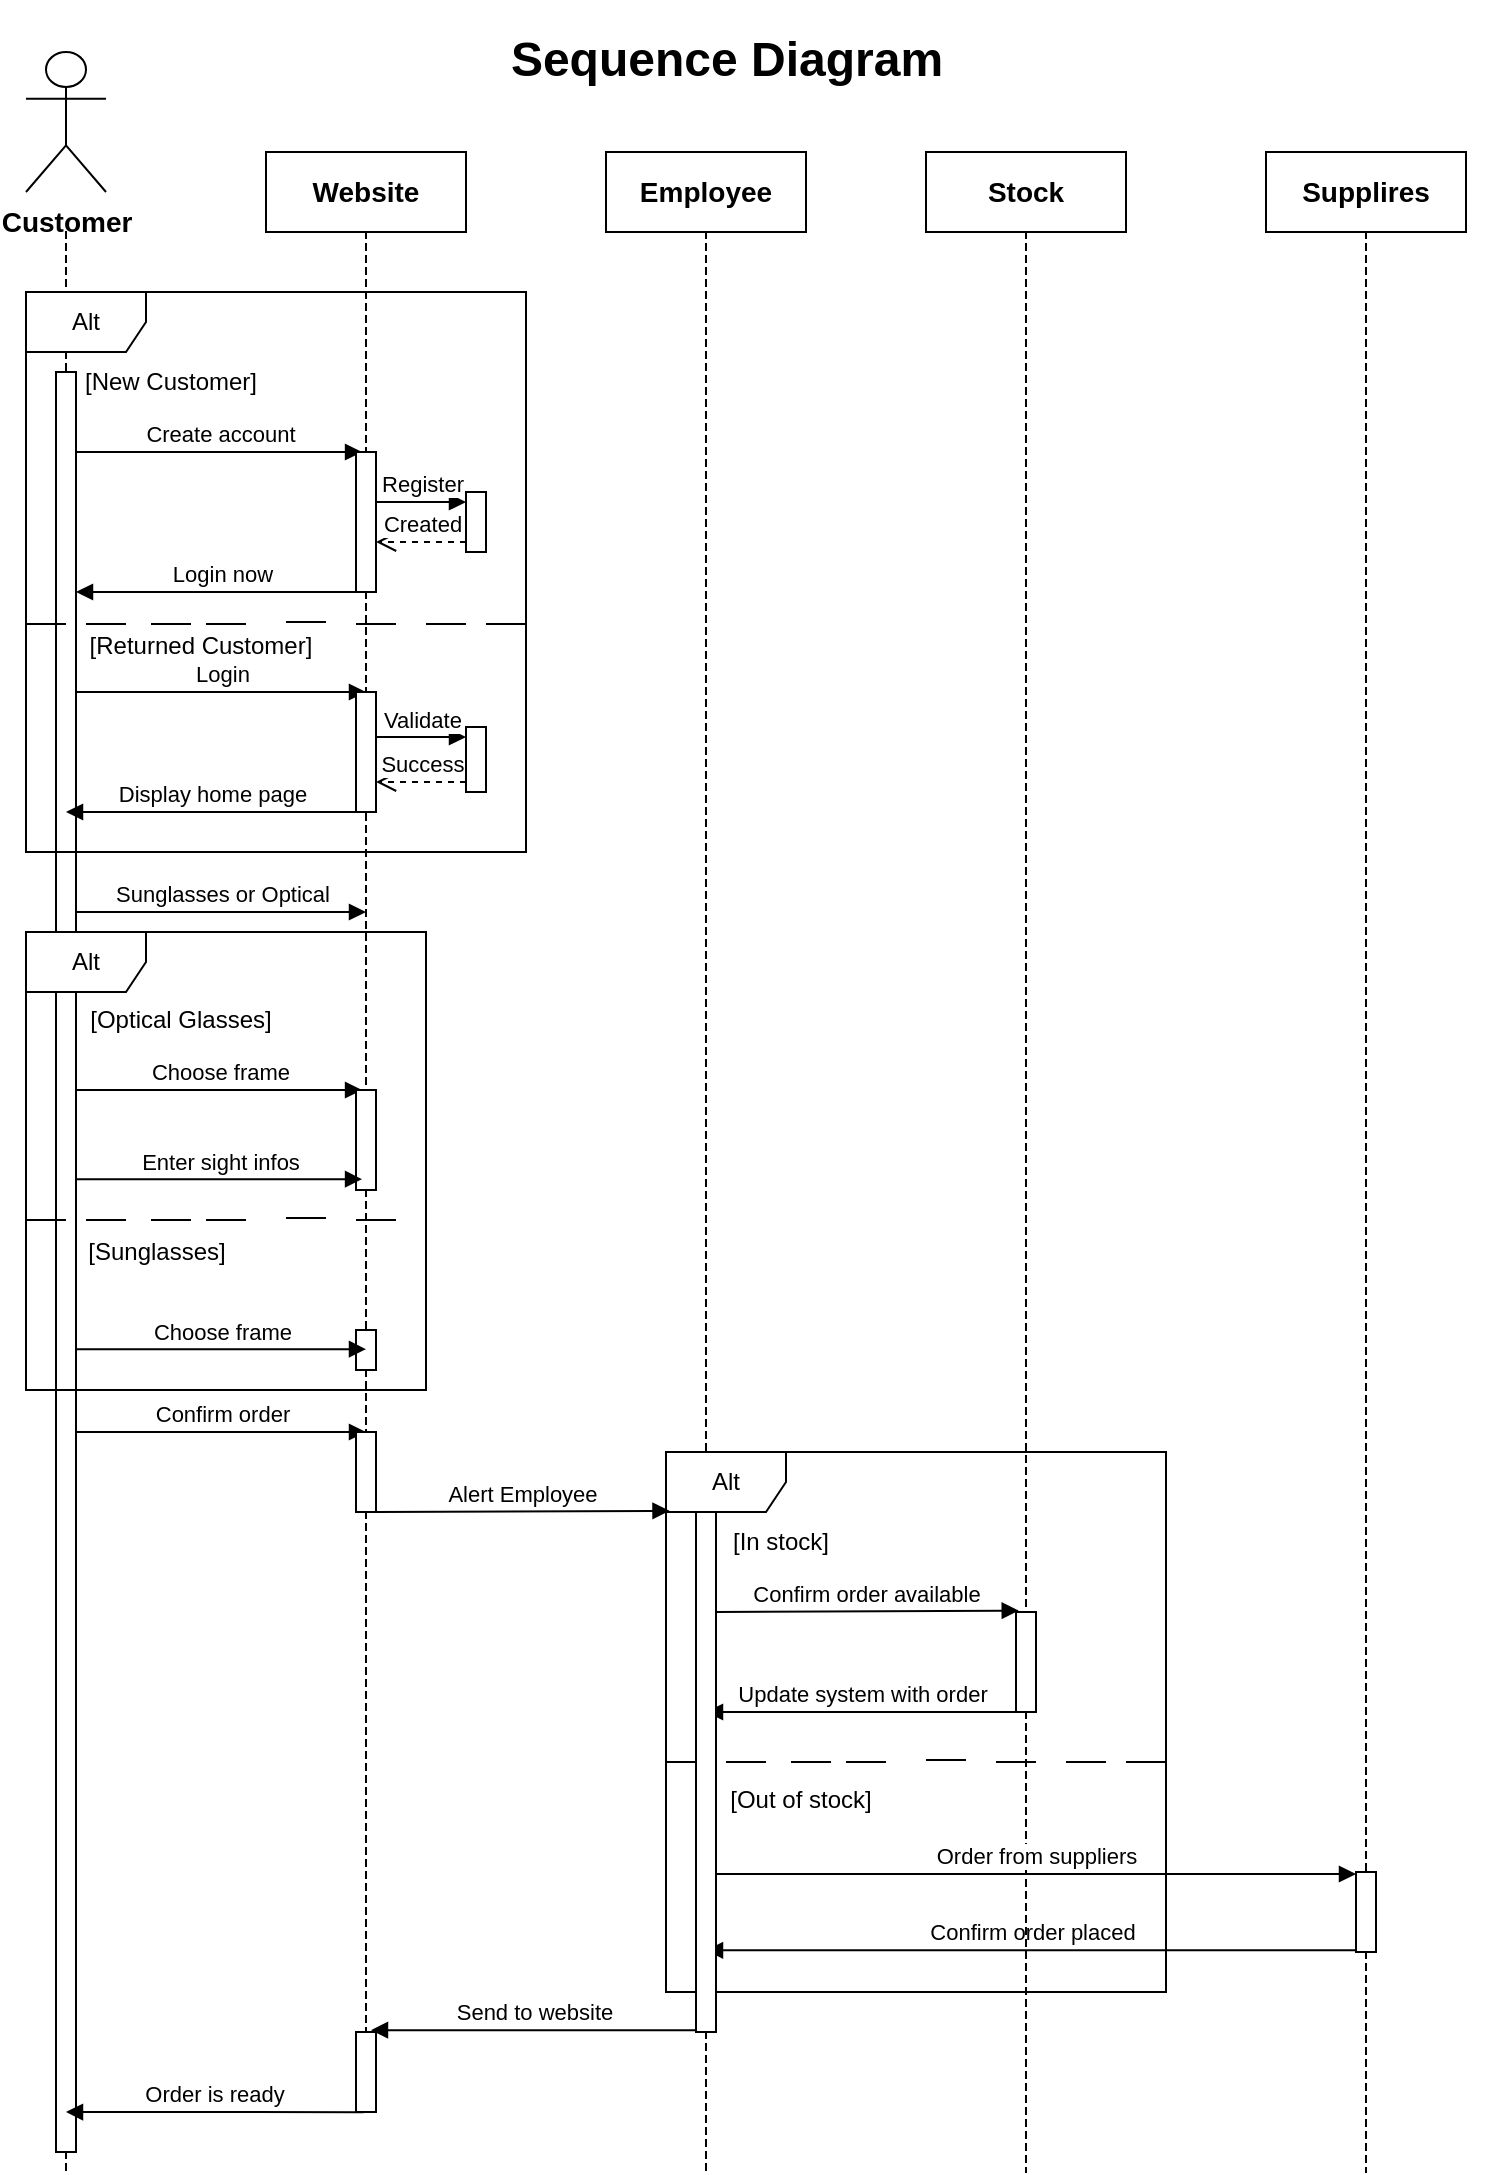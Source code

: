 <mxfile version="24.4.0" type="github">
  <diagram name="Page-1" id="s389JHU22pq62tvGNz7s">
    <mxGraphModel dx="1210" dy="655" grid="0" gridSize="10" guides="1" tooltips="1" connect="1" arrows="1" fold="1" page="1" pageScale="1" pageWidth="850" pageHeight="1100" math="0" shadow="0">
      <root>
        <mxCell id="0" />
        <mxCell id="1" parent="0" />
        <mxCell id="NwadczwcxvRFiEC0I1xU-1" value="&lt;font style=&quot;font-size: 14px;&quot;&gt;&lt;b&gt;Customer&lt;/b&gt;&lt;/font&gt;" style="shape=umlActor;verticalLabelPosition=bottom;verticalAlign=top;html=1;outlineConnect=0;" parent="1" vertex="1">
          <mxGeometry x="60" y="30" width="40" height="70" as="geometry" />
        </mxCell>
        <mxCell id="NwadczwcxvRFiEC0I1xU-6" value="&lt;font style=&quot;font-size: 14px;&quot;&gt;&lt;b&gt;Website&lt;/b&gt;&lt;/font&gt;" style="rounded=0;whiteSpace=wrap;html=1;" parent="1" vertex="1">
          <mxGeometry x="180" y="80" width="100" height="40" as="geometry" />
        </mxCell>
        <mxCell id="NwadczwcxvRFiEC0I1xU-7" value="&lt;font style=&quot;font-size: 14px;&quot;&gt;&lt;b&gt;Employee&lt;/b&gt;&lt;/font&gt;" style="rounded=0;whiteSpace=wrap;html=1;" parent="1" vertex="1">
          <mxGeometry x="350" y="80" width="100" height="40" as="geometry" />
        </mxCell>
        <mxCell id="NwadczwcxvRFiEC0I1xU-9" value="&lt;b&gt;&lt;font style=&quot;font-size: 14px;&quot;&gt;Stock&lt;/font&gt;&lt;/b&gt;" style="rounded=0;whiteSpace=wrap;html=1;" parent="1" vertex="1">
          <mxGeometry x="510" y="80" width="100" height="40" as="geometry" />
        </mxCell>
        <mxCell id="NwadczwcxvRFiEC0I1xU-12" value="&lt;div&gt;&lt;font style=&quot;font-size: 14px;&quot;&gt;&lt;b&gt;Supplires&lt;/b&gt;&lt;/font&gt;&lt;/div&gt;" style="rounded=0;whiteSpace=wrap;html=1;" parent="1" vertex="1">
          <mxGeometry x="680" y="80" width="100" height="40" as="geometry" />
        </mxCell>
        <mxCell id="NwadczwcxvRFiEC0I1xU-15" value="" style="shape=partialRectangle;fillColor=none;align=left;verticalAlign=middle;strokeColor=none;spacingLeft=34;rotatable=0;points=[[0,0.5],[1,0.5]];portConstraint=eastwest;dropTarget=0;" parent="1" vertex="1">
          <mxGeometry x="50" y="120" width="90" height="70" as="geometry" />
        </mxCell>
        <mxCell id="NwadczwcxvRFiEC0I1xU-16" value="" style="shape=partialRectangle;top=0;left=0;bottom=0;fillColor=none;stokeWidth=1;dashed=1;align=left;verticalAlign=middle;spacingLeft=4;spacingRight=4;overflow=hidden;rotatable=0;points=[];portConstraint=eastwest;part=1;" parent="NwadczwcxvRFiEC0I1xU-15" vertex="1" connectable="0">
          <mxGeometry width="30" height="70" as="geometry" />
        </mxCell>
        <mxCell id="NwadczwcxvRFiEC0I1xU-17" value="" style="html=1;points=[[0,0,0,0,5],[0,1,0,0,-5],[1,0,0,0,5],[1,1,0,0,-5]];perimeter=orthogonalPerimeter;outlineConnect=0;targetShapes=umlLifeline;portConstraint=eastwest;newEdgeStyle={&quot;curved&quot;:0,&quot;rounded&quot;:0};" parent="1" vertex="1">
          <mxGeometry x="75" y="190" width="10" height="890" as="geometry" />
        </mxCell>
        <mxCell id="NwadczwcxvRFiEC0I1xU-19" value="" style="shape=partialRectangle;fillColor=none;align=left;verticalAlign=middle;strokeColor=none;spacingLeft=34;rotatable=0;points=[[0,0.5],[1,0.5]];portConstraint=eastwest;dropTarget=0;" parent="1" vertex="1">
          <mxGeometry x="50" y="1080" width="90" height="10" as="geometry" />
        </mxCell>
        <mxCell id="NwadczwcxvRFiEC0I1xU-20" value="" style="shape=partialRectangle;top=0;left=0;bottom=0;fillColor=none;stokeWidth=1;dashed=1;align=left;verticalAlign=middle;spacingLeft=4;spacingRight=4;overflow=hidden;rotatable=0;points=[];portConstraint=eastwest;part=1;" parent="NwadczwcxvRFiEC0I1xU-19" vertex="1" connectable="0">
          <mxGeometry width="30" height="10" as="geometry" />
        </mxCell>
        <mxCell id="NwadczwcxvRFiEC0I1xU-21" value="" style="shape=partialRectangle;fillColor=none;align=left;verticalAlign=middle;strokeColor=none;spacingLeft=34;rotatable=0;points=[[0,0.5],[1,0.5]];portConstraint=eastwest;dropTarget=0;" parent="1" vertex="1">
          <mxGeometry x="200" y="120" width="90" height="110" as="geometry" />
        </mxCell>
        <mxCell id="NwadczwcxvRFiEC0I1xU-22" value="" style="shape=partialRectangle;top=0;left=0;bottom=0;fillColor=none;stokeWidth=1;dashed=1;align=left;verticalAlign=middle;spacingLeft=4;spacingRight=4;overflow=hidden;rotatable=0;points=[];portConstraint=eastwest;part=1;" parent="NwadczwcxvRFiEC0I1xU-21" vertex="1" connectable="0">
          <mxGeometry width="30" height="110" as="geometry" />
        </mxCell>
        <mxCell id="NwadczwcxvRFiEC0I1xU-26" value="Alt" style="shape=umlFrame;whiteSpace=wrap;html=1;pointerEvents=0;" parent="1" vertex="1">
          <mxGeometry x="60" y="150" width="250" height="280" as="geometry" />
        </mxCell>
        <mxCell id="NwadczwcxvRFiEC0I1xU-28" value="Create account" style="html=1;verticalAlign=bottom;endArrow=block;curved=0;rounded=0;entryX=0.367;entryY=1;entryDx=0;entryDy=0;entryPerimeter=0;" parent="1" edge="1">
          <mxGeometry width="80" relative="1" as="geometry">
            <mxPoint x="85" y="230" as="sourcePoint" />
            <mxPoint x="228.03" y="230" as="targetPoint" />
          </mxGeometry>
        </mxCell>
        <mxCell id="NwadczwcxvRFiEC0I1xU-29" value="" style="html=1;points=[[0,0,0,0,5],[0,1,0,0,-5],[1,0,0,0,5],[1,1,0,0,-5]];perimeter=orthogonalPerimeter;outlineConnect=0;targetShapes=umlLifeline;portConstraint=eastwest;newEdgeStyle={&quot;curved&quot;:0,&quot;rounded&quot;:0};" parent="1" vertex="1">
          <mxGeometry x="225" y="230" width="10" height="70" as="geometry" />
        </mxCell>
        <mxCell id="NwadczwcxvRFiEC0I1xU-30" value="Login now" style="html=1;verticalAlign=bottom;endArrow=block;curved=0;rounded=0;" parent="1" edge="1">
          <mxGeometry width="80" relative="1" as="geometry">
            <mxPoint x="230" y="300" as="sourcePoint" />
            <mxPoint x="85" y="300" as="targetPoint" />
          </mxGeometry>
        </mxCell>
        <mxCell id="NwadczwcxvRFiEC0I1xU-31" value="" style="html=1;points=[[0,0,0,0,5],[0,1,0,0,-5],[1,0,0,0,5],[1,1,0,0,-5]];perimeter=orthogonalPerimeter;outlineConnect=0;targetShapes=umlLifeline;portConstraint=eastwest;newEdgeStyle={&quot;curved&quot;:0,&quot;rounded&quot;:0};" parent="1" vertex="1">
          <mxGeometry x="280" y="250" width="10" height="30" as="geometry" />
        </mxCell>
        <mxCell id="NwadczwcxvRFiEC0I1xU-32" value="Register" style="html=1;verticalAlign=bottom;endArrow=block;curved=0;rounded=0;entryX=0;entryY=0;entryDx=0;entryDy=5;" parent="1" source="NwadczwcxvRFiEC0I1xU-29" target="NwadczwcxvRFiEC0I1xU-31" edge="1">
          <mxGeometry relative="1" as="geometry">
            <mxPoint x="230" y="240" as="sourcePoint" />
          </mxGeometry>
        </mxCell>
        <mxCell id="NwadczwcxvRFiEC0I1xU-33" value="Created" style="html=1;verticalAlign=bottom;endArrow=open;dashed=1;endSize=8;curved=0;rounded=0;exitX=0;exitY=1;exitDx=0;exitDy=-5;" parent="1" source="NwadczwcxvRFiEC0I1xU-31" target="NwadczwcxvRFiEC0I1xU-29" edge="1">
          <mxGeometry relative="1" as="geometry">
            <mxPoint x="230" y="310" as="targetPoint" />
          </mxGeometry>
        </mxCell>
        <mxCell id="NwadczwcxvRFiEC0I1xU-40" value="[New Customer]" style="text;html=1;align=center;verticalAlign=middle;whiteSpace=wrap;rounded=0;" parent="1" vertex="1">
          <mxGeometry x="85" y="180" width="95" height="30" as="geometry" />
        </mxCell>
        <mxCell id="NwadczwcxvRFiEC0I1xU-41" value="[Returned Customer]" style="text;html=1;align=center;verticalAlign=middle;whiteSpace=wrap;rounded=0;" parent="1" vertex="1">
          <mxGeometry x="85" y="312" width="125" height="30" as="geometry" />
        </mxCell>
        <mxCell id="NwadczwcxvRFiEC0I1xU-43" value="Login" style="html=1;verticalAlign=bottom;endArrow=block;curved=0;rounded=0;" parent="1" edge="1">
          <mxGeometry width="80" relative="1" as="geometry">
            <mxPoint x="85" y="350" as="sourcePoint" />
            <mxPoint x="230" y="350" as="targetPoint" />
          </mxGeometry>
        </mxCell>
        <mxCell id="NwadczwcxvRFiEC0I1xU-44" value="" style="html=1;points=[[0,0,0,0,5],[0,1,0,0,-5],[1,0,0,0,5],[1,1,0,0,-5]];perimeter=orthogonalPerimeter;outlineConnect=0;targetShapes=umlLifeline;portConstraint=eastwest;newEdgeStyle={&quot;curved&quot;:0,&quot;rounded&quot;:0};" parent="1" vertex="1">
          <mxGeometry x="225" y="350" width="10" height="60" as="geometry" />
        </mxCell>
        <mxCell id="NwadczwcxvRFiEC0I1xU-46" value="Display home page" style="html=1;verticalAlign=bottom;endArrow=block;curved=0;rounded=0;" parent="1" edge="1">
          <mxGeometry width="80" relative="1" as="geometry">
            <mxPoint x="225" y="410" as="sourcePoint" />
            <mxPoint x="80" y="410" as="targetPoint" />
          </mxGeometry>
        </mxCell>
        <mxCell id="NwadczwcxvRFiEC0I1xU-48" value="" style="html=1;points=[[0,0,0,0,5],[0,1,0,0,-5],[1,0,0,0,5],[1,1,0,0,-5]];perimeter=orthogonalPerimeter;outlineConnect=0;targetShapes=umlLifeline;portConstraint=eastwest;newEdgeStyle={&quot;curved&quot;:0,&quot;rounded&quot;:0};" parent="1" vertex="1">
          <mxGeometry x="280" y="367.5" width="10" height="32.5" as="geometry" />
        </mxCell>
        <mxCell id="NwadczwcxvRFiEC0I1xU-49" value="Validate" style="html=1;verticalAlign=bottom;endArrow=block;curved=0;rounded=0;entryX=0;entryY=0;entryDx=0;entryDy=5;" parent="1" source="NwadczwcxvRFiEC0I1xU-44" target="NwadczwcxvRFiEC0I1xU-48" edge="1">
          <mxGeometry relative="1" as="geometry">
            <mxPoint x="240" y="420" as="sourcePoint" />
          </mxGeometry>
        </mxCell>
        <mxCell id="NwadczwcxvRFiEC0I1xU-50" value="Success" style="html=1;verticalAlign=bottom;endArrow=open;dashed=1;endSize=8;curved=0;rounded=0;exitX=0;exitY=1;exitDx=0;exitDy=-5;" parent="1" source="NwadczwcxvRFiEC0I1xU-48" target="NwadczwcxvRFiEC0I1xU-44" edge="1">
          <mxGeometry relative="1" as="geometry">
            <mxPoint x="230" y="490" as="targetPoint" />
          </mxGeometry>
        </mxCell>
        <mxCell id="NwadczwcxvRFiEC0I1xU-51" value="" style="shape=partialRectangle;fillColor=none;align=left;verticalAlign=middle;strokeColor=none;spacingLeft=34;rotatable=0;points=[[0,0.5],[1,0.5]];portConstraint=eastwest;dropTarget=0;" parent="1" vertex="1">
          <mxGeometry x="200" y="300" width="90" height="50" as="geometry" />
        </mxCell>
        <mxCell id="NwadczwcxvRFiEC0I1xU-52" value="" style="shape=partialRectangle;top=0;left=0;bottom=0;fillColor=none;stokeWidth=1;dashed=1;align=left;verticalAlign=middle;spacingLeft=4;spacingRight=4;overflow=hidden;rotatable=0;points=[];portConstraint=eastwest;part=1;" parent="NwadczwcxvRFiEC0I1xU-51" vertex="1" connectable="0">
          <mxGeometry width="30" height="50" as="geometry" />
        </mxCell>
        <mxCell id="NwadczwcxvRFiEC0I1xU-53" value="" style="shape=partialRectangle;fillColor=none;align=left;verticalAlign=middle;strokeColor=none;spacingLeft=34;rotatable=0;points=[[0,0.5],[1,0.5]];portConstraint=eastwest;dropTarget=0;" parent="1" vertex="1">
          <mxGeometry x="200" y="411" width="90" height="150" as="geometry" />
        </mxCell>
        <mxCell id="NwadczwcxvRFiEC0I1xU-54" value="" style="shape=partialRectangle;top=0;left=0;bottom=0;fillColor=none;stokeWidth=1;dashed=1;align=left;verticalAlign=middle;spacingLeft=4;spacingRight=4;overflow=hidden;rotatable=0;points=[];portConstraint=eastwest;part=1;" parent="NwadczwcxvRFiEC0I1xU-53" vertex="1" connectable="0">
          <mxGeometry width="30" height="150" as="geometry" />
        </mxCell>
        <mxCell id="NwadczwcxvRFiEC0I1xU-55" value="" style="line;strokeWidth=1;fillColor=none;align=left;verticalAlign=middle;spacingTop=-1;spacingLeft=3;spacingRight=3;rotatable=0;labelPosition=right;points=[];portConstraint=eastwest;strokeColor=inherit;" parent="1" vertex="1">
          <mxGeometry x="60" y="312" width="20" height="8" as="geometry" />
        </mxCell>
        <mxCell id="NwadczwcxvRFiEC0I1xU-58" value="" style="line;strokeWidth=1;fillColor=none;align=left;verticalAlign=middle;spacingTop=-1;spacingLeft=3;spacingRight=3;rotatable=0;labelPosition=right;points=[];portConstraint=eastwest;strokeColor=inherit;" parent="1" vertex="1">
          <mxGeometry x="90" y="312" width="20" height="8" as="geometry" />
        </mxCell>
        <mxCell id="NwadczwcxvRFiEC0I1xU-60" value="" style="line;strokeWidth=1;fillColor=none;align=left;verticalAlign=middle;spacingTop=-1;spacingLeft=3;spacingRight=3;rotatable=0;labelPosition=right;points=[];portConstraint=eastwest;strokeColor=inherit;" parent="1" vertex="1">
          <mxGeometry x="122.5" y="312" width="20" height="8" as="geometry" />
        </mxCell>
        <mxCell id="NwadczwcxvRFiEC0I1xU-61" value="" style="line;strokeWidth=1;fillColor=none;align=left;verticalAlign=middle;spacingTop=-1;spacingLeft=3;spacingRight=3;rotatable=0;labelPosition=right;points=[];portConstraint=eastwest;strokeColor=inherit;" parent="1" vertex="1">
          <mxGeometry x="150" y="312" width="20" height="8" as="geometry" />
        </mxCell>
        <mxCell id="NwadczwcxvRFiEC0I1xU-62" value="" style="line;strokeWidth=1;fillColor=none;align=left;verticalAlign=middle;spacingTop=-1;spacingLeft=3;spacingRight=3;rotatable=0;labelPosition=right;points=[];portConstraint=eastwest;strokeColor=inherit;" parent="1" vertex="1">
          <mxGeometry x="225" y="312" width="20" height="8" as="geometry" />
        </mxCell>
        <mxCell id="NwadczwcxvRFiEC0I1xU-63" value="" style="line;strokeWidth=1;fillColor=none;align=left;verticalAlign=middle;spacingTop=-1;spacingLeft=3;spacingRight=3;rotatable=0;labelPosition=right;points=[];portConstraint=eastwest;strokeColor=inherit;" parent="1" vertex="1">
          <mxGeometry x="190" y="311" width="20" height="8" as="geometry" />
        </mxCell>
        <mxCell id="NwadczwcxvRFiEC0I1xU-64" value="" style="line;strokeWidth=1;fillColor=none;align=left;verticalAlign=middle;spacingTop=-1;spacingLeft=3;spacingRight=3;rotatable=0;labelPosition=right;points=[];portConstraint=eastwest;strokeColor=inherit;" parent="1" vertex="1">
          <mxGeometry x="260" y="312" width="20" height="8" as="geometry" />
        </mxCell>
        <mxCell id="NwadczwcxvRFiEC0I1xU-65" value="" style="line;strokeWidth=1;fillColor=none;align=left;verticalAlign=middle;spacingTop=-1;spacingLeft=3;spacingRight=3;rotatable=0;labelPosition=right;points=[];portConstraint=eastwest;strokeColor=inherit;" parent="1" vertex="1">
          <mxGeometry x="290" y="312" width="20" height="8" as="geometry" />
        </mxCell>
        <mxCell id="NwadczwcxvRFiEC0I1xU-66" value="Alt" style="shape=umlFrame;whiteSpace=wrap;html=1;pointerEvents=0;" parent="1" vertex="1">
          <mxGeometry x="60" y="470" width="200" height="229" as="geometry" />
        </mxCell>
        <mxCell id="NwadczwcxvRFiEC0I1xU-67" value="Choose frame" style="html=1;verticalAlign=bottom;endArrow=block;curved=0;rounded=0;entryX=0.367;entryY=1;entryDx=0;entryDy=0;entryPerimeter=0;" parent="1" edge="1">
          <mxGeometry width="80" relative="1" as="geometry">
            <mxPoint x="85" y="549" as="sourcePoint" />
            <mxPoint x="228.03" y="549" as="targetPoint" />
          </mxGeometry>
        </mxCell>
        <mxCell id="NwadczwcxvRFiEC0I1xU-68" value="" style="html=1;points=[[0,0,0,0,5],[0,1,0,0,-5],[1,0,0,0,5],[1,1,0,0,-5]];perimeter=orthogonalPerimeter;outlineConnect=0;targetShapes=umlLifeline;portConstraint=eastwest;newEdgeStyle={&quot;curved&quot;:0,&quot;rounded&quot;:0};" parent="1" vertex="1">
          <mxGeometry x="225" y="549" width="10" height="50" as="geometry" />
        </mxCell>
        <mxCell id="NwadczwcxvRFiEC0I1xU-73" value="[Optical Glasses]" style="text;html=1;align=center;verticalAlign=middle;whiteSpace=wrap;rounded=0;" parent="1" vertex="1">
          <mxGeometry x="85" y="499" width="105" height="30" as="geometry" />
        </mxCell>
        <mxCell id="NwadczwcxvRFiEC0I1xU-74" value="[Sunglasses]" style="text;html=1;align=center;verticalAlign=middle;whiteSpace=wrap;rounded=0;" parent="1" vertex="1">
          <mxGeometry x="63" y="615" width="125" height="30" as="geometry" />
        </mxCell>
        <mxCell id="NwadczwcxvRFiEC0I1xU-75" value="Confirm order" style="html=1;verticalAlign=bottom;endArrow=block;curved=0;rounded=0;" parent="1" edge="1">
          <mxGeometry width="80" relative="1" as="geometry">
            <mxPoint x="85" y="720" as="sourcePoint" />
            <mxPoint x="230" y="720" as="targetPoint" />
          </mxGeometry>
        </mxCell>
        <mxCell id="NwadczwcxvRFiEC0I1xU-76" value="" style="html=1;points=[[0,0,0,0,5],[0,1,0,0,-5],[1,0,0,0,5],[1,1,0,0,-5]];perimeter=orthogonalPerimeter;outlineConnect=0;targetShapes=umlLifeline;portConstraint=eastwest;newEdgeStyle={&quot;curved&quot;:0,&quot;rounded&quot;:0};" parent="1" vertex="1">
          <mxGeometry x="225" y="669" width="10" height="20" as="geometry" />
        </mxCell>
        <mxCell id="NwadczwcxvRFiEC0I1xU-81" value="" style="shape=partialRectangle;fillColor=none;align=left;verticalAlign=middle;strokeColor=none;spacingLeft=34;rotatable=0;points=[[0,0.5],[1,0.5]];portConstraint=eastwest;dropTarget=0;" parent="1" vertex="1">
          <mxGeometry x="200" y="599" width="90" height="70" as="geometry" />
        </mxCell>
        <mxCell id="NwadczwcxvRFiEC0I1xU-82" value="" style="shape=partialRectangle;top=0;left=0;bottom=0;fillColor=none;stokeWidth=1;dashed=1;align=left;verticalAlign=middle;spacingLeft=4;spacingRight=4;overflow=hidden;rotatable=0;points=[];portConstraint=eastwest;part=1;" parent="NwadczwcxvRFiEC0I1xU-81" vertex="1" connectable="0">
          <mxGeometry width="30" height="70" as="geometry" />
        </mxCell>
        <mxCell id="NwadczwcxvRFiEC0I1xU-83" value="" style="line;strokeWidth=1;fillColor=none;align=left;verticalAlign=middle;spacingTop=-1;spacingLeft=3;spacingRight=3;rotatable=0;labelPosition=right;points=[];portConstraint=eastwest;strokeColor=inherit;" parent="1" vertex="1">
          <mxGeometry x="60" y="610" width="20" height="8" as="geometry" />
        </mxCell>
        <mxCell id="NwadczwcxvRFiEC0I1xU-84" value="" style="line;strokeWidth=1;fillColor=none;align=left;verticalAlign=middle;spacingTop=-1;spacingLeft=3;spacingRight=3;rotatable=0;labelPosition=right;points=[];portConstraint=eastwest;strokeColor=inherit;" parent="1" vertex="1">
          <mxGeometry x="90" y="610" width="20" height="8" as="geometry" />
        </mxCell>
        <mxCell id="NwadczwcxvRFiEC0I1xU-85" value="" style="line;strokeWidth=1;fillColor=none;align=left;verticalAlign=middle;spacingTop=-1;spacingLeft=3;spacingRight=3;rotatable=0;labelPosition=right;points=[];portConstraint=eastwest;strokeColor=inherit;" parent="1" vertex="1">
          <mxGeometry x="122.5" y="610" width="20" height="8" as="geometry" />
        </mxCell>
        <mxCell id="NwadczwcxvRFiEC0I1xU-86" value="" style="line;strokeWidth=1;fillColor=none;align=left;verticalAlign=middle;spacingTop=-1;spacingLeft=3;spacingRight=3;rotatable=0;labelPosition=right;points=[];portConstraint=eastwest;strokeColor=inherit;" parent="1" vertex="1">
          <mxGeometry x="150" y="610" width="20" height="8" as="geometry" />
        </mxCell>
        <mxCell id="NwadczwcxvRFiEC0I1xU-87" value="" style="line;strokeWidth=1;fillColor=none;align=left;verticalAlign=middle;spacingTop=-1;spacingLeft=3;spacingRight=3;rotatable=0;labelPosition=right;points=[];portConstraint=eastwest;strokeColor=inherit;" parent="1" vertex="1">
          <mxGeometry x="225" y="610" width="20" height="8" as="geometry" />
        </mxCell>
        <mxCell id="NwadczwcxvRFiEC0I1xU-88" value="" style="line;strokeWidth=1;fillColor=none;align=left;verticalAlign=middle;spacingTop=-1;spacingLeft=3;spacingRight=3;rotatable=0;labelPosition=right;points=[];portConstraint=eastwest;strokeColor=inherit;" parent="1" vertex="1">
          <mxGeometry x="190" y="609" width="20" height="8" as="geometry" />
        </mxCell>
        <mxCell id="NwadczwcxvRFiEC0I1xU-91" value="Alt" style="shape=umlFrame;whiteSpace=wrap;html=1;pointerEvents=0;" parent="1" vertex="1">
          <mxGeometry x="380" y="730" width="250" height="270" as="geometry" />
        </mxCell>
        <mxCell id="NwadczwcxvRFiEC0I1xU-92" value="Confirm order available" style="html=1;verticalAlign=bottom;endArrow=block;curved=0;rounded=0;entryX=0.293;entryY=0.999;entryDx=0;entryDy=0;entryPerimeter=0;" parent="1" target="NwadczwcxvRFiEC0I1xU-138" edge="1">
          <mxGeometry width="80" relative="1" as="geometry">
            <mxPoint x="405" y="810" as="sourcePoint" />
            <mxPoint x="548.03" y="810" as="targetPoint" />
          </mxGeometry>
        </mxCell>
        <mxCell id="NwadczwcxvRFiEC0I1xU-94" value="Update system with order" style="html=1;verticalAlign=bottom;endArrow=block;curved=0;rounded=0;" parent="1" source="NwadczwcxvRFiEC0I1xU-93" edge="1">
          <mxGeometry width="80" relative="1" as="geometry">
            <mxPoint x="545" y="860" as="sourcePoint" />
            <mxPoint x="400" y="860" as="targetPoint" />
          </mxGeometry>
        </mxCell>
        <mxCell id="NwadczwcxvRFiEC0I1xU-98" value="[In stock]" style="text;html=1;align=center;verticalAlign=middle;whiteSpace=wrap;rounded=0;" parent="1" vertex="1">
          <mxGeometry x="390" y="760" width="95" height="30" as="geometry" />
        </mxCell>
        <mxCell id="NwadczwcxvRFiEC0I1xU-99" value="[Out of stock]" style="text;html=1;align=center;verticalAlign=middle;whiteSpace=wrap;rounded=0;" parent="1" vertex="1">
          <mxGeometry x="385" y="889" width="125" height="30" as="geometry" />
        </mxCell>
        <mxCell id="NwadczwcxvRFiEC0I1xU-102" value="Confirm order placed" style="html=1;verticalAlign=bottom;endArrow=block;curved=0;rounded=0;" parent="1" source="NwadczwcxvRFiEC0I1xU-142" edge="1">
          <mxGeometry width="80" relative="1" as="geometry">
            <mxPoint x="545" y="979.17" as="sourcePoint" />
            <mxPoint x="400" y="979.17" as="targetPoint" />
          </mxGeometry>
        </mxCell>
        <mxCell id="NwadczwcxvRFiEC0I1xU-106" value="" style="shape=partialRectangle;fillColor=none;align=left;verticalAlign=middle;strokeColor=none;spacingLeft=34;rotatable=0;points=[[0,0.5],[1,0.5]];portConstraint=eastwest;dropTarget=0;" parent="1" vertex="1">
          <mxGeometry x="530" y="860" width="90" height="230" as="geometry" />
        </mxCell>
        <mxCell id="NwadczwcxvRFiEC0I1xU-107" value="" style="shape=partialRectangle;top=0;left=0;bottom=0;fillColor=none;stokeWidth=1;dashed=1;align=left;verticalAlign=middle;spacingLeft=4;spacingRight=4;overflow=hidden;rotatable=0;points=[];portConstraint=eastwest;part=1;" parent="NwadczwcxvRFiEC0I1xU-106" vertex="1" connectable="0">
          <mxGeometry width="30" height="230" as="geometry" />
        </mxCell>
        <mxCell id="NwadczwcxvRFiEC0I1xU-108" value="" style="line;strokeWidth=1;fillColor=none;align=left;verticalAlign=middle;spacingTop=-1;spacingLeft=3;spacingRight=3;rotatable=0;labelPosition=right;points=[];portConstraint=eastwest;strokeColor=inherit;" parent="1" vertex="1">
          <mxGeometry x="380" y="881" width="20" height="8" as="geometry" />
        </mxCell>
        <mxCell id="NwadczwcxvRFiEC0I1xU-109" value="" style="line;strokeWidth=1;fillColor=none;align=left;verticalAlign=middle;spacingTop=-1;spacingLeft=3;spacingRight=3;rotatable=0;labelPosition=right;points=[];portConstraint=eastwest;strokeColor=inherit;" parent="1" vertex="1">
          <mxGeometry x="410" y="881" width="20" height="8" as="geometry" />
        </mxCell>
        <mxCell id="NwadczwcxvRFiEC0I1xU-110" value="" style="line;strokeWidth=1;fillColor=none;align=left;verticalAlign=middle;spacingTop=-1;spacingLeft=3;spacingRight=3;rotatable=0;labelPosition=right;points=[];portConstraint=eastwest;strokeColor=inherit;" parent="1" vertex="1">
          <mxGeometry x="442.5" y="881" width="20" height="8" as="geometry" />
        </mxCell>
        <mxCell id="NwadczwcxvRFiEC0I1xU-111" value="" style="line;strokeWidth=1;fillColor=none;align=left;verticalAlign=middle;spacingTop=-1;spacingLeft=3;spacingRight=3;rotatable=0;labelPosition=right;points=[];portConstraint=eastwest;strokeColor=inherit;" parent="1" vertex="1">
          <mxGeometry x="470" y="881" width="20" height="8" as="geometry" />
        </mxCell>
        <mxCell id="NwadczwcxvRFiEC0I1xU-112" value="" style="line;strokeWidth=1;fillColor=none;align=left;verticalAlign=middle;spacingTop=-1;spacingLeft=3;spacingRight=3;rotatable=0;labelPosition=right;points=[];portConstraint=eastwest;strokeColor=inherit;" parent="1" vertex="1">
          <mxGeometry x="545" y="881" width="20" height="8" as="geometry" />
        </mxCell>
        <mxCell id="NwadczwcxvRFiEC0I1xU-113" value="" style="line;strokeWidth=1;fillColor=none;align=left;verticalAlign=middle;spacingTop=-1;spacingLeft=3;spacingRight=3;rotatable=0;labelPosition=right;points=[];portConstraint=eastwest;strokeColor=inherit;" parent="1" vertex="1">
          <mxGeometry x="510" y="880" width="20" height="8" as="geometry" />
        </mxCell>
        <mxCell id="NwadczwcxvRFiEC0I1xU-114" value="" style="line;strokeWidth=1;fillColor=none;align=left;verticalAlign=middle;spacingTop=-1;spacingLeft=3;spacingRight=3;rotatable=0;labelPosition=right;points=[];portConstraint=eastwest;strokeColor=inherit;" parent="1" vertex="1">
          <mxGeometry x="580" y="881" width="20" height="8" as="geometry" />
        </mxCell>
        <mxCell id="NwadczwcxvRFiEC0I1xU-115" value="" style="line;strokeWidth=1;fillColor=none;align=left;verticalAlign=middle;spacingTop=-1;spacingLeft=3;spacingRight=3;rotatable=0;labelPosition=right;points=[];portConstraint=eastwest;strokeColor=inherit;" parent="1" vertex="1">
          <mxGeometry x="610" y="881" width="20" height="8" as="geometry" />
        </mxCell>
        <mxCell id="NwadczwcxvRFiEC0I1xU-116" value="Sunglasses or Optical" style="html=1;verticalAlign=bottom;endArrow=block;curved=0;rounded=0;" parent="1" edge="1">
          <mxGeometry width="80" relative="1" as="geometry">
            <mxPoint x="85" y="460" as="sourcePoint" />
            <mxPoint x="230" y="460" as="targetPoint" />
          </mxGeometry>
        </mxCell>
        <mxCell id="NwadczwcxvRFiEC0I1xU-117" value="Enter sight infos" style="html=1;verticalAlign=bottom;endArrow=block;curved=0;rounded=0;entryX=0.367;entryY=1;entryDx=0;entryDy=0;entryPerimeter=0;" parent="1" edge="1">
          <mxGeometry width="80" relative="1" as="geometry">
            <mxPoint x="85" y="593.58" as="sourcePoint" />
            <mxPoint x="228.03" y="593.58" as="targetPoint" />
          </mxGeometry>
        </mxCell>
        <mxCell id="NwadczwcxvRFiEC0I1xU-118" value="" style="shape=partialRectangle;fillColor=none;align=left;verticalAlign=middle;strokeColor=none;spacingLeft=34;rotatable=0;points=[[0,0.5],[1,0.5]];portConstraint=eastwest;dropTarget=0;" parent="1" vertex="1">
          <mxGeometry x="200" y="689" width="90" height="31" as="geometry" />
        </mxCell>
        <mxCell id="NwadczwcxvRFiEC0I1xU-119" value="" style="shape=partialRectangle;top=0;left=0;bottom=0;fillColor=none;stokeWidth=1;dashed=1;align=left;verticalAlign=middle;spacingLeft=4;spacingRight=4;overflow=hidden;rotatable=0;points=[];portConstraint=eastwest;part=1;" parent="NwadczwcxvRFiEC0I1xU-118" vertex="1" connectable="0">
          <mxGeometry width="30" height="31" as="geometry" />
        </mxCell>
        <mxCell id="NwadczwcxvRFiEC0I1xU-126" value="" style="html=1;points=[[0,0,0,0,5],[0,1,0,0,-5],[1,0,0,0,5],[1,1,0,0,-5]];perimeter=orthogonalPerimeter;outlineConnect=0;targetShapes=umlLifeline;portConstraint=eastwest;newEdgeStyle={&quot;curved&quot;:0,&quot;rounded&quot;:0};" parent="1" vertex="1">
          <mxGeometry x="225" y="720" width="10" height="40" as="geometry" />
        </mxCell>
        <mxCell id="NwadczwcxvRFiEC0I1xU-127" value="Choose frame" style="html=1;verticalAlign=bottom;endArrow=block;curved=0;rounded=0;" parent="1" edge="1">
          <mxGeometry width="80" relative="1" as="geometry">
            <mxPoint x="85" y="678.58" as="sourcePoint" />
            <mxPoint x="230" y="678.58" as="targetPoint" />
          </mxGeometry>
        </mxCell>
        <mxCell id="NwadczwcxvRFiEC0I1xU-93" value="" style="html=1;points=[[0,0,0,0,5],[0,1,0,0,-5],[1,0,0,0,5],[1,1,0,0,-5]];perimeter=orthogonalPerimeter;outlineConnect=0;targetShapes=umlLifeline;portConstraint=eastwest;newEdgeStyle={&quot;curved&quot;:0,&quot;rounded&quot;:0};" parent="1" vertex="1">
          <mxGeometry x="555" y="810" width="10" height="50" as="geometry" />
        </mxCell>
        <mxCell id="NwadczwcxvRFiEC0I1xU-130" value="Alert Employee" style="html=1;verticalAlign=bottom;endArrow=block;curved=0;rounded=0;entryX=0.007;entryY=0.109;entryDx=0;entryDy=0;entryPerimeter=0;" parent="1" target="NwadczwcxvRFiEC0I1xU-91" edge="1">
          <mxGeometry width="80" relative="1" as="geometry">
            <mxPoint x="235" y="760" as="sourcePoint" />
            <mxPoint x="380" y="760" as="targetPoint" />
          </mxGeometry>
        </mxCell>
        <mxCell id="NwadczwcxvRFiEC0I1xU-131" value="" style="shape=partialRectangle;fillColor=none;align=left;verticalAlign=middle;strokeColor=none;spacingLeft=34;rotatable=0;points=[[0,0.5],[1,0.5]];portConstraint=eastwest;dropTarget=0;" parent="1" vertex="1">
          <mxGeometry x="370" y="120" width="90" height="610" as="geometry" />
        </mxCell>
        <mxCell id="NwadczwcxvRFiEC0I1xU-132" value="" style="shape=partialRectangle;top=0;left=0;bottom=0;fillColor=none;stokeWidth=1;dashed=1;align=left;verticalAlign=middle;spacingLeft=4;spacingRight=4;overflow=hidden;rotatable=0;points=[];portConstraint=eastwest;part=1;" parent="NwadczwcxvRFiEC0I1xU-131" vertex="1" connectable="0">
          <mxGeometry width="30" height="610" as="geometry" />
        </mxCell>
        <mxCell id="NwadczwcxvRFiEC0I1xU-138" value="" style="shape=partialRectangle;fillColor=none;align=left;verticalAlign=middle;strokeColor=none;spacingLeft=34;rotatable=0;points=[[0,0.5],[1,0.5]];portConstraint=eastwest;dropTarget=0;" parent="1" vertex="1">
          <mxGeometry x="530" y="120" width="90" height="690" as="geometry" />
        </mxCell>
        <mxCell id="NwadczwcxvRFiEC0I1xU-139" value="" style="shape=partialRectangle;top=0;left=0;bottom=0;fillColor=none;stokeWidth=1;dashed=1;align=left;verticalAlign=middle;spacingLeft=4;spacingRight=4;overflow=hidden;rotatable=0;points=[];portConstraint=eastwest;part=1;" parent="NwadczwcxvRFiEC0I1xU-138" vertex="1" connectable="0">
          <mxGeometry width="30" height="690" as="geometry" />
        </mxCell>
        <mxCell id="NwadczwcxvRFiEC0I1xU-140" value="" style="html=1;points=[[0,0,0,0,5],[0,1,0,0,-5],[1,0,0,0,5],[1,1,0,0,-5]];perimeter=orthogonalPerimeter;outlineConnect=0;targetShapes=umlLifeline;portConstraint=eastwest;newEdgeStyle={&quot;curved&quot;:0,&quot;rounded&quot;:0};" parent="1" vertex="1">
          <mxGeometry x="395" y="760" width="10" height="260" as="geometry" />
        </mxCell>
        <mxCell id="NwadczwcxvRFiEC0I1xU-142" value="" style="html=1;points=[[0,0,0,0,5],[0,1,0,0,-5],[1,0,0,0,5],[1,1,0,0,-5]];perimeter=orthogonalPerimeter;outlineConnect=0;targetShapes=umlLifeline;portConstraint=eastwest;newEdgeStyle={&quot;curved&quot;:0,&quot;rounded&quot;:0};" parent="1" vertex="1">
          <mxGeometry x="725" y="940" width="10" height="40" as="geometry" />
        </mxCell>
        <mxCell id="NwadczwcxvRFiEC0I1xU-143" value="" style="shape=partialRectangle;fillColor=none;align=left;verticalAlign=middle;strokeColor=none;spacingLeft=34;rotatable=0;points=[[0,0.5],[1,0.5]];portConstraint=eastwest;dropTarget=0;" parent="1" vertex="1">
          <mxGeometry x="700" y="120" width="90" height="820" as="geometry" />
        </mxCell>
        <mxCell id="NwadczwcxvRFiEC0I1xU-144" value="" style="shape=partialRectangle;top=0;left=0;bottom=0;fillColor=none;stokeWidth=1;dashed=1;align=left;verticalAlign=middle;spacingLeft=4;spacingRight=4;overflow=hidden;rotatable=0;points=[];portConstraint=eastwest;part=1;" parent="NwadczwcxvRFiEC0I1xU-143" vertex="1" connectable="0">
          <mxGeometry width="30" height="820.0" as="geometry" />
        </mxCell>
        <mxCell id="NwadczwcxvRFiEC0I1xU-145" value="Order from suppliers" style="html=1;verticalAlign=bottom;endArrow=block;curved=0;rounded=0;" parent="1" target="NwadczwcxvRFiEC0I1xU-142" edge="1">
          <mxGeometry width="80" relative="1" as="geometry">
            <mxPoint x="405" y="941" as="sourcePoint" />
            <mxPoint x="670" y="940" as="targetPoint" />
          </mxGeometry>
        </mxCell>
        <mxCell id="NwadczwcxvRFiEC0I1xU-146" value="" style="shape=partialRectangle;fillColor=none;align=left;verticalAlign=middle;strokeColor=none;spacingLeft=34;rotatable=0;points=[[0,0.5],[1,0.5]];portConstraint=eastwest;dropTarget=0;" parent="1" vertex="1">
          <mxGeometry x="700" y="980" width="90" height="110" as="geometry" />
        </mxCell>
        <mxCell id="NwadczwcxvRFiEC0I1xU-147" value="" style="shape=partialRectangle;top=0;left=0;bottom=0;fillColor=none;stokeWidth=1;dashed=1;align=left;verticalAlign=middle;spacingLeft=4;spacingRight=4;overflow=hidden;rotatable=0;points=[];portConstraint=eastwest;part=1;" parent="NwadczwcxvRFiEC0I1xU-146" vertex="1" connectable="0">
          <mxGeometry width="30" height="110" as="geometry" />
        </mxCell>
        <mxCell id="NwadczwcxvRFiEC0I1xU-148" value="" style="shape=partialRectangle;fillColor=none;align=left;verticalAlign=middle;strokeColor=none;spacingLeft=34;rotatable=0;points=[[0,0.5],[1,0.5]];portConstraint=eastwest;dropTarget=0;" parent="1" vertex="1">
          <mxGeometry x="370" y="1020" width="90" height="70" as="geometry" />
        </mxCell>
        <mxCell id="NwadczwcxvRFiEC0I1xU-149" value="" style="shape=partialRectangle;top=0;left=0;bottom=0;fillColor=none;stokeWidth=1;dashed=1;align=left;verticalAlign=middle;spacingLeft=4;spacingRight=4;overflow=hidden;rotatable=0;points=[];portConstraint=eastwest;part=1;" parent="NwadczwcxvRFiEC0I1xU-148" vertex="1" connectable="0">
          <mxGeometry width="30" height="70" as="geometry" />
        </mxCell>
        <mxCell id="NwadczwcxvRFiEC0I1xU-150" value="" style="shape=partialRectangle;fillColor=none;align=left;verticalAlign=middle;strokeColor=none;spacingLeft=34;rotatable=0;points=[[0,0.5],[1,0.5]];portConstraint=eastwest;dropTarget=0;" parent="1" vertex="1">
          <mxGeometry x="200" y="760" width="90" height="260" as="geometry" />
        </mxCell>
        <mxCell id="NwadczwcxvRFiEC0I1xU-151" value="" style="shape=partialRectangle;top=0;left=0;bottom=0;fillColor=none;stokeWidth=1;dashed=1;align=left;verticalAlign=middle;spacingLeft=4;spacingRight=4;overflow=hidden;rotatable=0;points=[];portConstraint=eastwest;part=1;" parent="NwadczwcxvRFiEC0I1xU-150" vertex="1" connectable="0">
          <mxGeometry width="30" height="260" as="geometry" />
        </mxCell>
        <mxCell id="NwadczwcxvRFiEC0I1xU-152" value="Send to website" style="html=1;verticalAlign=bottom;endArrow=block;curved=0;rounded=0;" parent="1" edge="1">
          <mxGeometry width="80" relative="1" as="geometry">
            <mxPoint x="395" y="1019.18" as="sourcePoint" />
            <mxPoint x="232.5" y="1019.09" as="targetPoint" />
          </mxGeometry>
        </mxCell>
        <mxCell id="NwadczwcxvRFiEC0I1xU-153" value="" style="html=1;points=[[0,0,0,0,5],[0,1,0,0,-5],[1,0,0,0,5],[1,1,0,0,-5]];perimeter=orthogonalPerimeter;outlineConnect=0;targetShapes=umlLifeline;portConstraint=eastwest;newEdgeStyle={&quot;curved&quot;:0,&quot;rounded&quot;:0};" parent="1" vertex="1">
          <mxGeometry x="225" y="1020" width="10" height="40" as="geometry" />
        </mxCell>
        <mxCell id="NwadczwcxvRFiEC0I1xU-154" value="Order is ready" style="html=1;verticalAlign=bottom;endArrow=block;curved=0;rounded=0;" parent="1" edge="1">
          <mxGeometry width="80" relative="1" as="geometry">
            <mxPoint x="228.75" y="1060.09" as="sourcePoint" />
            <mxPoint x="80" y="1060" as="targetPoint" />
          </mxGeometry>
        </mxCell>
        <mxCell id="bLEdF3HIcNPK1HeK4Pmh-1" value="&lt;font style=&quot;font-size: 24px;&quot;&gt;&lt;b&gt;Sequence Diagram&lt;/b&gt;&lt;/font&gt;" style="text;html=1;align=center;verticalAlign=middle;whiteSpace=wrap;rounded=0;" vertex="1" parent="1">
          <mxGeometry x="280" y="4" width="261" height="60" as="geometry" />
        </mxCell>
      </root>
    </mxGraphModel>
  </diagram>
</mxfile>
